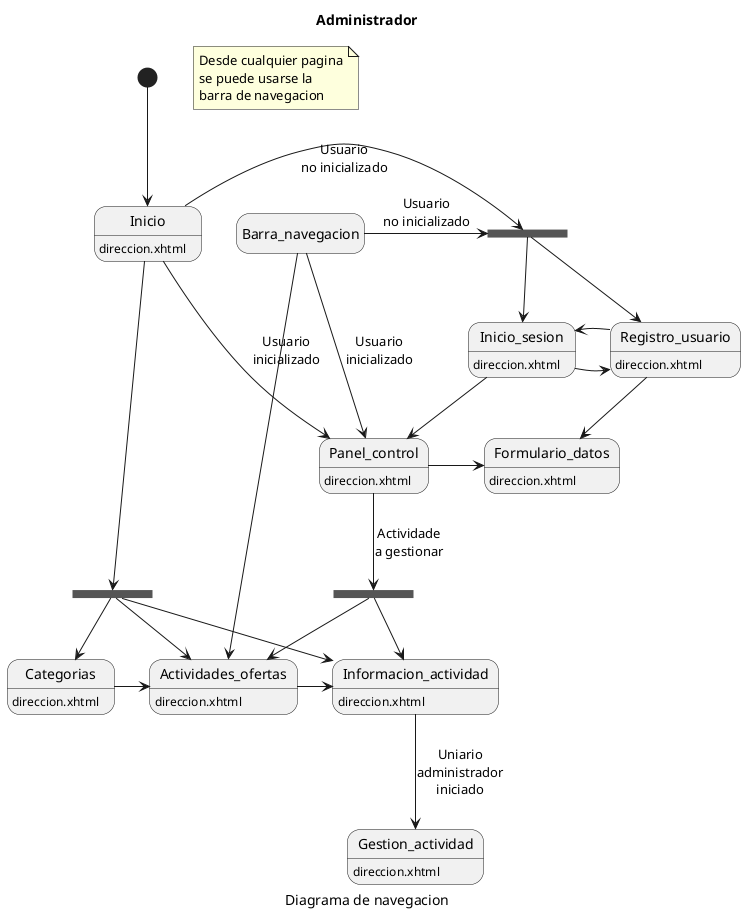 @startuml
note "Desde cualquier pagina\nse puede usarse la\nbarra de navegacion" as N1

caption Diagrama de navegacion
title Administrador

hide empty description

State Barra_navegacion

State Gestion_actividad : direccion.xhtml

State Inicio : direccion.xhtml

State Actividades_ofertas : direccion.xhtml
State Informacion_actividad : direccion.xhtml
State Categorias: direccion.xhtml

'State Sesion_iniciada {
    State Panel_control : direccion.xhtml
    State Formulario_datos : direccion.xhtml
'
'    [*] -> Panel_control
'    Panel_control -> Formulario_datos
'}

State fork_Inicio <<fork>>
State Inicio_sesion : direccion.xhtml
State Registro_usuario : direccion.xhtml

State fork_Actividad <<fork>>
State fork_Actividad_Ususario <<fork>>

'State fork_BarraNabegacion <<fork>>
'
'fork_BarraNabegacion -down> Actividades_ofertas
'fork_BarraNabegacion -down> Inici

[*] --> Inicio
Inicio -> fork_Inicio : Usuario\nno inicializado
Inicio -> Panel_control :  Usuario\ninicializado
Inicio -right-> fork_Actividad

Barra_navegacion -> fork_Inicio : Usuario\nno inicializado
Barra_navegacion --> Actividades_ofertas
Barra_navegacion -> Panel_control : Usuario\ninicializado

fork_Inicio -> Registro_usuario
fork_Inicio --> Inicio_sesion


'Inicio_sesion -> Sesion_iniciada
Inicio_sesion --> Panel_control
Inicio_sesion -right> Registro_usuario

Registro_usuario --> Formulario_datos
Registro_usuario -left> Inicio_sesion

Panel_control -> Formulario_datos
Panel_control --> fork_Actividad_Ususario : Actividade\na gestionar

fork_Actividad_Ususario --> Actividades_ofertas
fork_Actividad_Ususario --> Informacion_actividad

fork_Actividad --> Categorias
fork_Actividad --> Actividades_ofertas
fork_Actividad --> Informacion_actividad

Informacion_actividad --> Gestion_actividad : Uniario\nadministrador\niniciado

Categorias -> Actividades_ofertas

Actividades_ofertas -> Informacion_actividad


@enduml